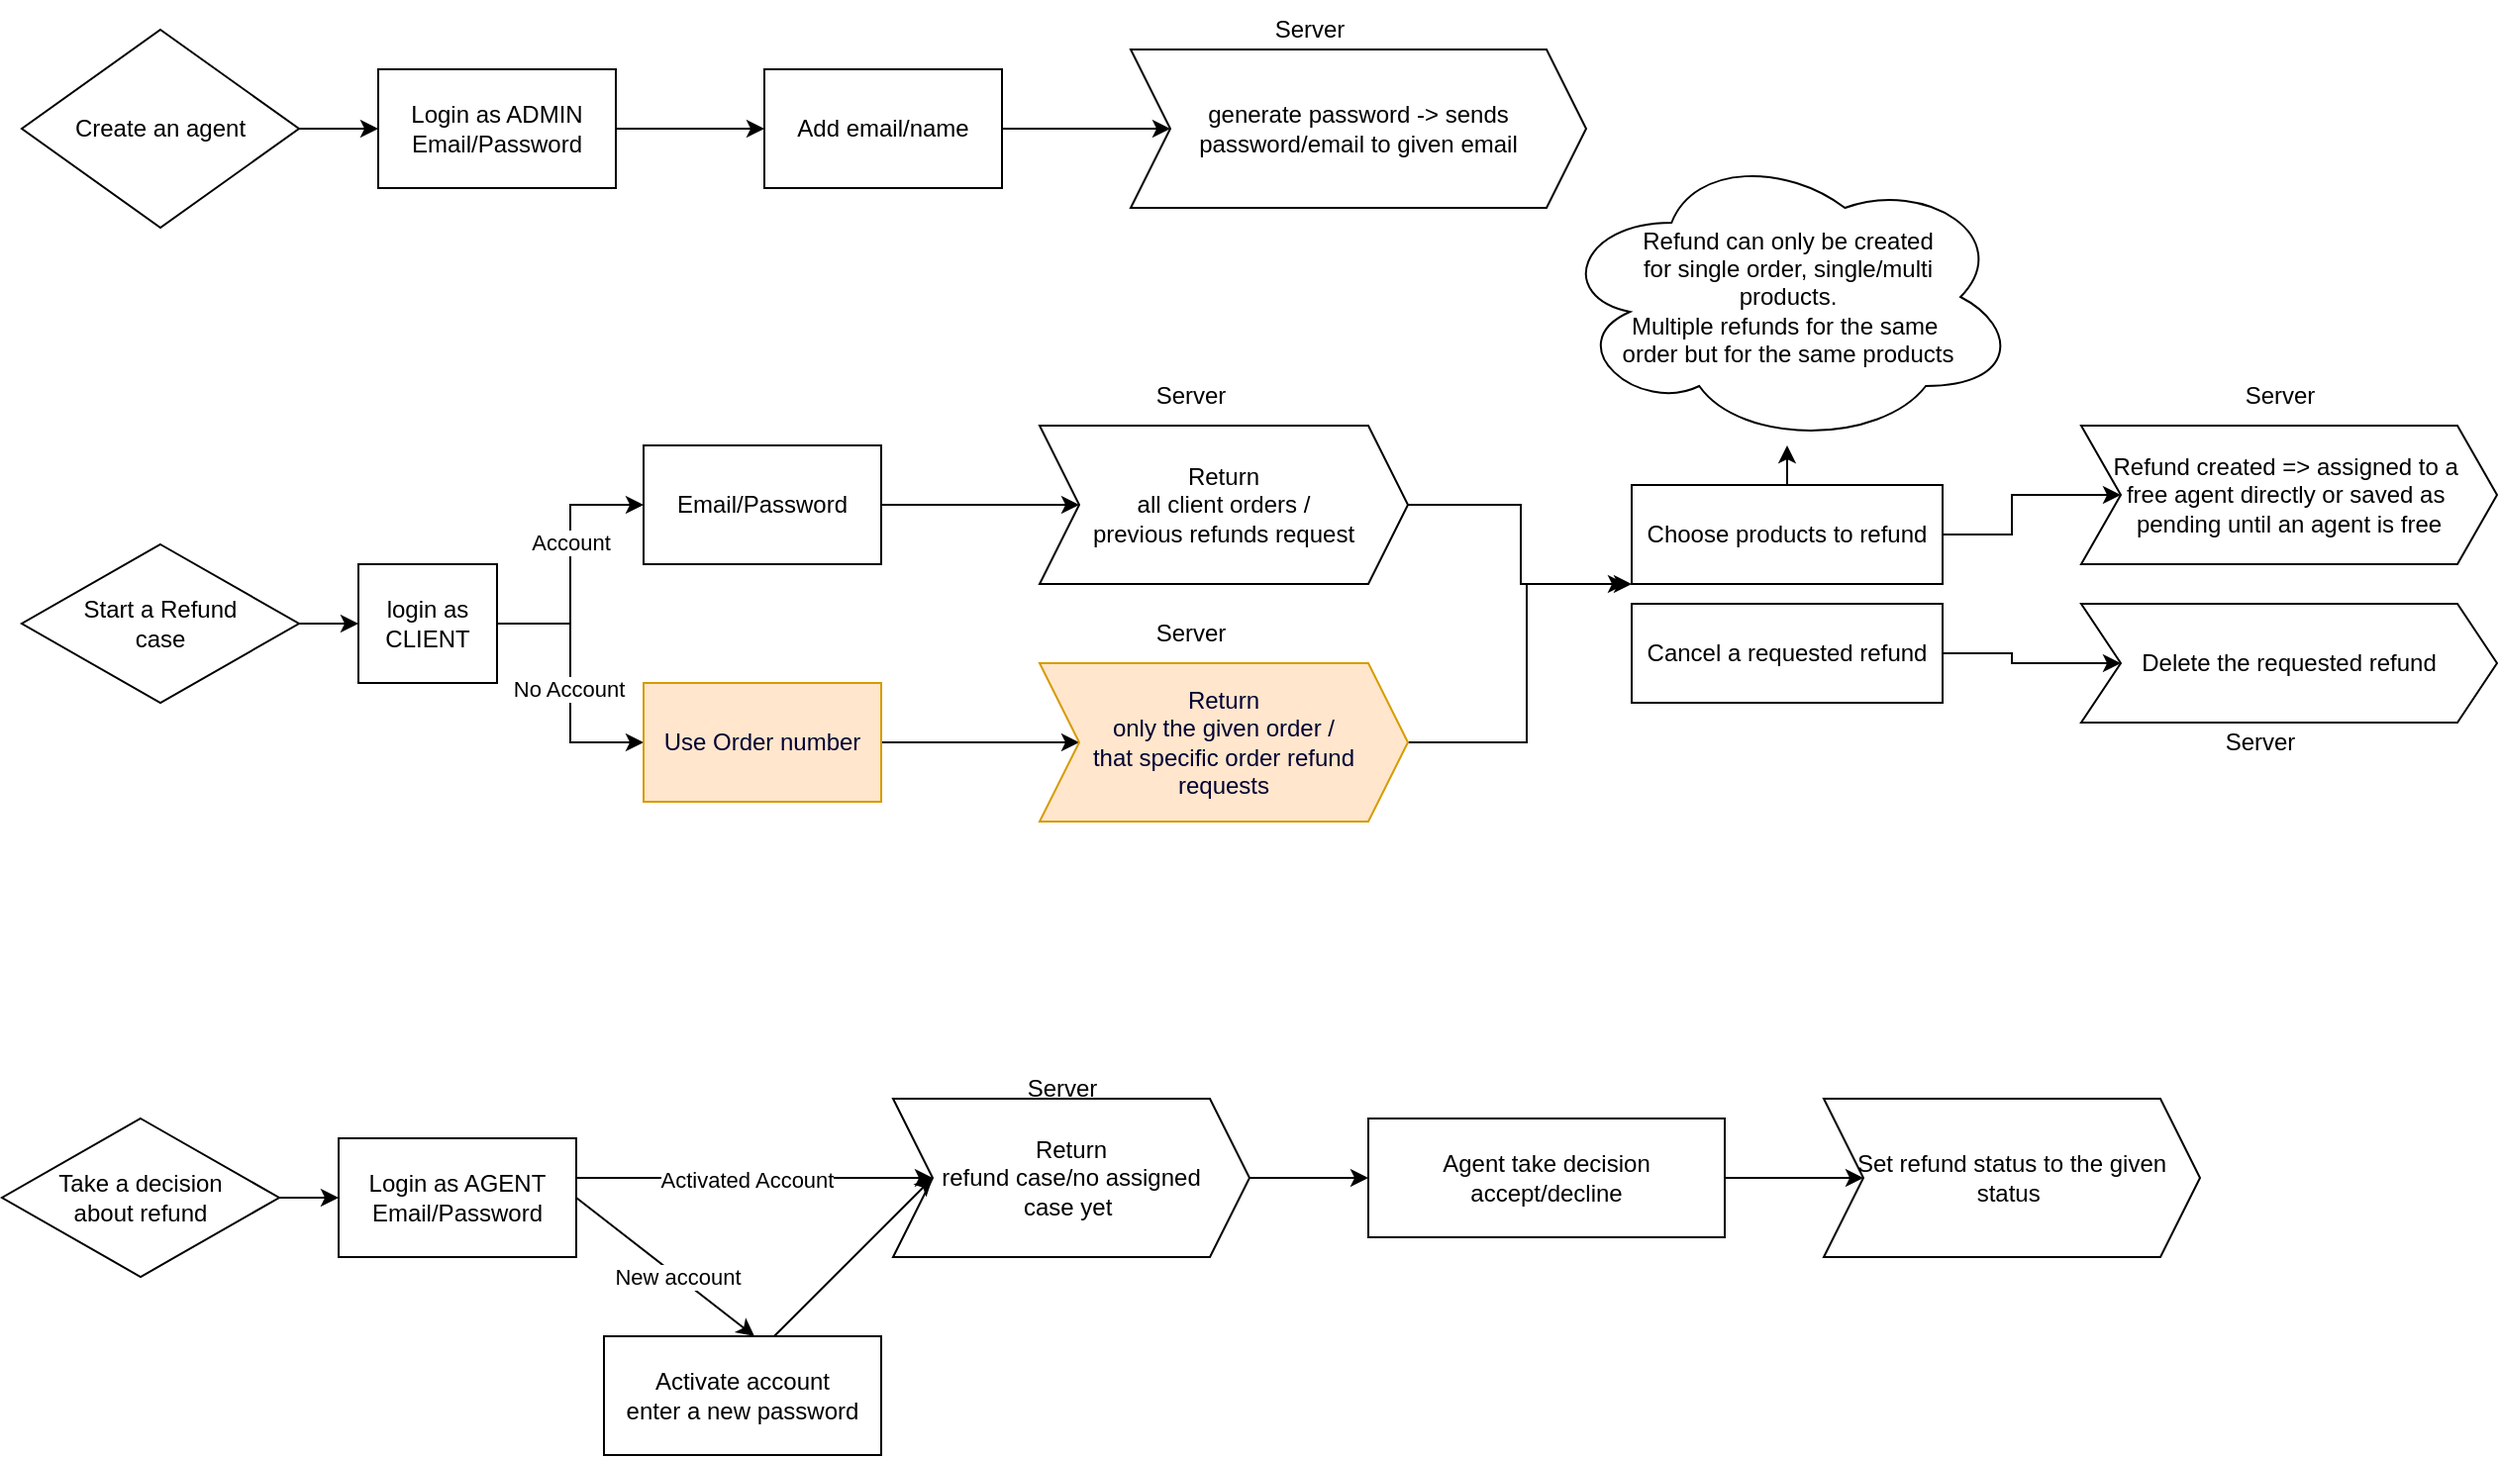 <mxfile>
    <diagram id="6Sit-7I4N6uwnD8bCyvo" name="Page-1">
        <mxGraphModel dx="426" dy="432" grid="1" gridSize="10" guides="1" tooltips="1" connect="1" arrows="1" fold="1" page="1" pageScale="1" pageWidth="827" pageHeight="1169" math="0" shadow="0">
            <root>
                <mxCell id="0"/>
                <mxCell id="1" parent="0"/>
                <mxCell id="mWjWmFwrWSOs6kgCQoUs-3" value="" style="edgeStyle=orthogonalEdgeStyle;rounded=0;orthogonalLoop=1;jettySize=auto;html=1;" parent="1" source="mWjWmFwrWSOs6kgCQoUs-1" target="mWjWmFwrWSOs6kgCQoUs-2" edge="1">
                    <mxGeometry relative="1" as="geometry"/>
                </mxCell>
                <mxCell id="mWjWmFwrWSOs6kgCQoUs-1" value="Create an agent" style="rhombus;whiteSpace=wrap;html=1;" parent="1" vertex="1">
                    <mxGeometry x="40" y="190" width="140" height="100" as="geometry"/>
                </mxCell>
                <mxCell id="mWjWmFwrWSOs6kgCQoUs-9" style="edgeStyle=orthogonalEdgeStyle;rounded=0;orthogonalLoop=1;jettySize=auto;html=1;" parent="1" source="mWjWmFwrWSOs6kgCQoUs-2" target="mWjWmFwrWSOs6kgCQoUs-7" edge="1">
                    <mxGeometry relative="1" as="geometry"/>
                </mxCell>
                <mxCell id="mWjWmFwrWSOs6kgCQoUs-2" value="Login as ADMIN&lt;br&gt;Email/Password" style="whiteSpace=wrap;html=1;" parent="1" vertex="1">
                    <mxGeometry x="220" y="210" width="120" height="60" as="geometry"/>
                </mxCell>
                <mxCell id="mWjWmFwrWSOs6kgCQoUs-11" value="" style="edgeStyle=orthogonalEdgeStyle;rounded=0;orthogonalLoop=1;jettySize=auto;html=1;" parent="1" source="mWjWmFwrWSOs6kgCQoUs-7" target="mWjWmFwrWSOs6kgCQoUs-10" edge="1">
                    <mxGeometry relative="1" as="geometry"/>
                </mxCell>
                <mxCell id="mWjWmFwrWSOs6kgCQoUs-7" value="Add email/name" style="rounded=0;whiteSpace=wrap;html=1;" parent="1" vertex="1">
                    <mxGeometry x="415" y="210" width="120" height="60" as="geometry"/>
                </mxCell>
                <mxCell id="mWjWmFwrWSOs6kgCQoUs-10" value="generate password -&amp;gt; sends password/email to given email" style="shape=step;perimeter=stepPerimeter;whiteSpace=wrap;html=1;fixedSize=1;rounded=0;" parent="1" vertex="1">
                    <mxGeometry x="600" y="200" width="230" height="80" as="geometry"/>
                </mxCell>
                <mxCell id="mWjWmFwrWSOs6kgCQoUs-15" value="" style="edgeStyle=orthogonalEdgeStyle;rounded=0;orthogonalLoop=1;jettySize=auto;html=1;" parent="1" source="mWjWmFwrWSOs6kgCQoUs-13" target="mWjWmFwrWSOs6kgCQoUs-14" edge="1">
                    <mxGeometry relative="1" as="geometry"/>
                </mxCell>
                <mxCell id="mWjWmFwrWSOs6kgCQoUs-13" value="Start a Refund&lt;br&gt;case" style="rhombus;whiteSpace=wrap;html=1;" parent="1" vertex="1">
                    <mxGeometry x="40" y="450" width="140" height="80" as="geometry"/>
                </mxCell>
                <mxCell id="mWjWmFwrWSOs6kgCQoUs-19" value="" style="edgeStyle=orthogonalEdgeStyle;rounded=0;orthogonalLoop=1;jettySize=auto;html=1;" parent="1" source="mWjWmFwrWSOs6kgCQoUs-14" target="mWjWmFwrWSOs6kgCQoUs-18" edge="1">
                    <mxGeometry relative="1" as="geometry"/>
                </mxCell>
                <mxCell id="mWjWmFwrWSOs6kgCQoUs-24" value="Account" style="edgeLabel;html=1;align=center;verticalAlign=middle;resizable=0;points=[];" parent="mWjWmFwrWSOs6kgCQoUs-19" vertex="1" connectable="0">
                    <mxGeometry x="0.165" relative="1" as="geometry">
                        <mxPoint as="offset"/>
                    </mxGeometry>
                </mxCell>
                <mxCell id="mWjWmFwrWSOs6kgCQoUs-23" value="" style="edgeStyle=orthogonalEdgeStyle;rounded=0;orthogonalLoop=1;jettySize=auto;html=1;" parent="1" source="mWjWmFwrWSOs6kgCQoUs-14" target="mWjWmFwrWSOs6kgCQoUs-22" edge="1">
                    <mxGeometry relative="1" as="geometry">
                        <Array as="points">
                            <mxPoint x="317" y="490"/>
                            <mxPoint x="317" y="550"/>
                        </Array>
                    </mxGeometry>
                </mxCell>
                <mxCell id="mWjWmFwrWSOs6kgCQoUs-25" value="No Account" style="edgeLabel;html=1;align=center;verticalAlign=middle;resizable=0;points=[];" parent="mWjWmFwrWSOs6kgCQoUs-23" vertex="1" connectable="0">
                    <mxGeometry x="0.046" y="-1" relative="1" as="geometry">
                        <mxPoint as="offset"/>
                    </mxGeometry>
                </mxCell>
                <mxCell id="mWjWmFwrWSOs6kgCQoUs-14" value="login as CLIENT" style="whiteSpace=wrap;html=1;" parent="1" vertex="1">
                    <mxGeometry x="210" y="460" width="70" height="60" as="geometry"/>
                </mxCell>
                <mxCell id="mWjWmFwrWSOs6kgCQoUs-27" value="" style="edgeStyle=orthogonalEdgeStyle;rounded=0;orthogonalLoop=1;jettySize=auto;html=1;" parent="1" source="mWjWmFwrWSOs6kgCQoUs-18" target="mWjWmFwrWSOs6kgCQoUs-26" edge="1">
                    <mxGeometry relative="1" as="geometry"/>
                </mxCell>
                <mxCell id="mWjWmFwrWSOs6kgCQoUs-18" value="Email/Password" style="whiteSpace=wrap;html=1;" parent="1" vertex="1">
                    <mxGeometry x="354" y="400" width="120" height="60" as="geometry"/>
                </mxCell>
                <mxCell id="mWjWmFwrWSOs6kgCQoUs-31" value="" style="edgeStyle=orthogonalEdgeStyle;rounded=0;orthogonalLoop=1;jettySize=auto;html=1;" parent="1" source="mWjWmFwrWSOs6kgCQoUs-22" target="mWjWmFwrWSOs6kgCQoUs-30" edge="1">
                    <mxGeometry relative="1" as="geometry"/>
                </mxCell>
                <mxCell id="mWjWmFwrWSOs6kgCQoUs-22" value="Use Order number" style="whiteSpace=wrap;html=1;fillColor=#ffe6cc;strokeColor=#d79b00;fontColor=#000033;" parent="1" vertex="1">
                    <mxGeometry x="354" y="520" width="120" height="60" as="geometry"/>
                </mxCell>
                <mxCell id="mWjWmFwrWSOs6kgCQoUs-35" value="" style="edgeStyle=orthogonalEdgeStyle;rounded=0;orthogonalLoop=1;jettySize=auto;html=1;" parent="1" source="mWjWmFwrWSOs6kgCQoUs-26" target="mWjWmFwrWSOs6kgCQoUs-34" edge="1">
                    <mxGeometry relative="1" as="geometry">
                        <Array as="points">
                            <mxPoint x="797" y="430"/>
                            <mxPoint x="797" y="470"/>
                        </Array>
                    </mxGeometry>
                </mxCell>
                <mxCell id="mWjWmFwrWSOs6kgCQoUs-26" value="Return &lt;br&gt;all client orders /&lt;br&gt;previous refunds request&lt;br&gt;" style="shape=step;perimeter=stepPerimeter;whiteSpace=wrap;html=1;fixedSize=1;" parent="1" vertex="1">
                    <mxGeometry x="554" y="390" width="186" height="80" as="geometry"/>
                </mxCell>
                <mxCell id="mWjWmFwrWSOs6kgCQoUs-28" value="Server" style="text;html=1;align=center;verticalAlign=middle;resizable=0;points=[];autosize=1;strokeColor=none;fillColor=none;" parent="1" vertex="1">
                    <mxGeometry x="660" y="175" width="60" height="30" as="geometry"/>
                </mxCell>
                <mxCell id="mWjWmFwrWSOs6kgCQoUs-29" value="Server" style="text;html=1;align=center;verticalAlign=middle;resizable=0;points=[];autosize=1;strokeColor=none;fillColor=none;" parent="1" vertex="1">
                    <mxGeometry x="600" y="360" width="60" height="30" as="geometry"/>
                </mxCell>
                <mxCell id="mWjWmFwrWSOs6kgCQoUs-37" value="" style="edgeStyle=orthogonalEdgeStyle;rounded=0;orthogonalLoop=1;jettySize=auto;html=1;" parent="1" source="mWjWmFwrWSOs6kgCQoUs-30" edge="1">
                    <mxGeometry relative="1" as="geometry">
                        <mxPoint x="850" y="470" as="targetPoint"/>
                        <Array as="points">
                            <mxPoint x="800" y="550"/>
                            <mxPoint x="800" y="470"/>
                            <mxPoint x="850" y="470"/>
                        </Array>
                    </mxGeometry>
                </mxCell>
                <mxCell id="mWjWmFwrWSOs6kgCQoUs-30" value="Return &lt;br&gt;only the given order /&lt;br&gt;that specific order refund &lt;br&gt;requests" style="shape=step;perimeter=stepPerimeter;whiteSpace=wrap;html=1;fixedSize=1;fillColor=#ffe6cc;strokeColor=#d79b00;fontColor=#000033;" parent="1" vertex="1">
                    <mxGeometry x="554" y="510" width="186" height="80" as="geometry"/>
                </mxCell>
                <mxCell id="mWjWmFwrWSOs6kgCQoUs-32" value="Server" style="text;html=1;align=center;verticalAlign=middle;resizable=0;points=[];autosize=1;strokeColor=none;fillColor=none;" parent="1" vertex="1">
                    <mxGeometry x="600" y="480" width="60" height="30" as="geometry"/>
                </mxCell>
                <mxCell id="mWjWmFwrWSOs6kgCQoUs-42" value="" style="edgeStyle=orthogonalEdgeStyle;rounded=0;orthogonalLoop=1;jettySize=auto;html=1;" parent="1" source="mWjWmFwrWSOs6kgCQoUs-34" target="mWjWmFwrWSOs6kgCQoUs-41" edge="1">
                    <mxGeometry relative="1" as="geometry"/>
                </mxCell>
                <mxCell id="mWjWmFwrWSOs6kgCQoUs-44" value="" style="edgeStyle=orthogonalEdgeStyle;rounded=0;orthogonalLoop=1;jettySize=auto;html=1;" parent="1" source="mWjWmFwrWSOs6kgCQoUs-34" target="mWjWmFwrWSOs6kgCQoUs-43" edge="1">
                    <mxGeometry relative="1" as="geometry"/>
                </mxCell>
                <mxCell id="mWjWmFwrWSOs6kgCQoUs-34" value="Choose products to refund&lt;br&gt;" style="whiteSpace=wrap;html=1;" parent="1" vertex="1">
                    <mxGeometry x="853" y="420" width="157" height="50" as="geometry"/>
                </mxCell>
                <mxCell id="mWjWmFwrWSOs6kgCQoUs-41" value="Refund can only be created &lt;br&gt;for single order, single/multi &lt;br&gt;products.&lt;br&gt;Multiple refunds for the same&amp;nbsp;&lt;br&gt;order but for the same products" style="ellipse;shape=cloud;whiteSpace=wrap;html=1;" parent="1" vertex="1">
                    <mxGeometry x="814.75" y="250" width="233.5" height="150" as="geometry"/>
                </mxCell>
                <mxCell id="mWjWmFwrWSOs6kgCQoUs-43" value="Refund created =&amp;gt; assigned to a&amp;nbsp;&lt;br&gt;free agent directly or saved as&amp;nbsp;&lt;br&gt;pending until an agent is free" style="shape=step;perimeter=stepPerimeter;whiteSpace=wrap;html=1;fixedSize=1;" parent="1" vertex="1">
                    <mxGeometry x="1080" y="390" width="210" height="70" as="geometry"/>
                </mxCell>
                <mxCell id="mWjWmFwrWSOs6kgCQoUs-68" value="" style="edgeStyle=orthogonalEdgeStyle;rounded=0;orthogonalLoop=1;jettySize=auto;html=1;" parent="1" source="mWjWmFwrWSOs6kgCQoUs-47" target="mWjWmFwrWSOs6kgCQoUs-67" edge="1">
                    <mxGeometry relative="1" as="geometry"/>
                </mxCell>
                <mxCell id="mWjWmFwrWSOs6kgCQoUs-47" value="Take a decision&lt;br&gt;about refund" style="rhombus;whiteSpace=wrap;html=1;" parent="1" vertex="1">
                    <mxGeometry x="30" y="740" width="140" height="80" as="geometry"/>
                </mxCell>
                <mxCell id="mWjWmFwrWSOs6kgCQoUs-48" value="Activate account&lt;br&gt;enter a new password" style="whiteSpace=wrap;html=1;" parent="1" vertex="1">
                    <mxGeometry x="334" y="850" width="140" height="60" as="geometry"/>
                </mxCell>
                <mxCell id="mWjWmFwrWSOs6kgCQoUs-53" value="" style="edgeStyle=orthogonalEdgeStyle;rounded=0;orthogonalLoop=1;jettySize=auto;html=1;" parent="1" source="mWjWmFwrWSOs6kgCQoUs-50" target="mWjWmFwrWSOs6kgCQoUs-52" edge="1">
                    <mxGeometry relative="1" as="geometry"/>
                </mxCell>
                <mxCell id="mWjWmFwrWSOs6kgCQoUs-50" value="Return &lt;br&gt;refund case/no assigned &lt;br&gt;case yet&amp;nbsp;" style="shape=step;perimeter=stepPerimeter;whiteSpace=wrap;html=1;fixedSize=1;" parent="1" vertex="1">
                    <mxGeometry x="480" y="730" width="180" height="80" as="geometry"/>
                </mxCell>
                <mxCell id="mWjWmFwrWSOs6kgCQoUs-78" value="" style="edgeStyle=orthogonalEdgeStyle;rounded=0;orthogonalLoop=1;jettySize=auto;html=1;" parent="1" source="mWjWmFwrWSOs6kgCQoUs-52" target="mWjWmFwrWSOs6kgCQoUs-77" edge="1">
                    <mxGeometry relative="1" as="geometry"/>
                </mxCell>
                <mxCell id="mWjWmFwrWSOs6kgCQoUs-52" value="Agent take decision&lt;br&gt;accept/decline" style="whiteSpace=wrap;html=1;" parent="1" vertex="1">
                    <mxGeometry x="720" y="740" width="180" height="60" as="geometry"/>
                </mxCell>
                <mxCell id="mWjWmFwrWSOs6kgCQoUs-54" style="edgeStyle=orthogonalEdgeStyle;rounded=0;orthogonalLoop=1;jettySize=auto;html=1;exitX=0.5;exitY=1;exitDx=0;exitDy=0;" parent="1" source="mWjWmFwrWSOs6kgCQoUs-34" target="mWjWmFwrWSOs6kgCQoUs-34" edge="1">
                    <mxGeometry relative="1" as="geometry"/>
                </mxCell>
                <mxCell id="mWjWmFwrWSOs6kgCQoUs-62" value="" style="edgeStyle=orthogonalEdgeStyle;rounded=0;orthogonalLoop=1;jettySize=auto;html=1;" parent="1" source="mWjWmFwrWSOs6kgCQoUs-55" target="mWjWmFwrWSOs6kgCQoUs-61" edge="1">
                    <mxGeometry relative="1" as="geometry"/>
                </mxCell>
                <mxCell id="mWjWmFwrWSOs6kgCQoUs-55" value="Cancel a requested refund" style="whiteSpace=wrap;html=1;" parent="1" vertex="1">
                    <mxGeometry x="853" y="480" width="157" height="50" as="geometry"/>
                </mxCell>
                <mxCell id="mWjWmFwrWSOs6kgCQoUs-61" value="Delete the requested refund" style="shape=step;perimeter=stepPerimeter;whiteSpace=wrap;html=1;fixedSize=1;" parent="1" vertex="1">
                    <mxGeometry x="1080" y="480" width="210" height="60" as="geometry"/>
                </mxCell>
                <mxCell id="mWjWmFwrWSOs6kgCQoUs-63" value="Server" style="text;html=1;align=center;verticalAlign=middle;resizable=0;points=[];autosize=1;strokeColor=none;fillColor=none;" parent="1" vertex="1">
                    <mxGeometry x="1150" y="360" width="60" height="30" as="geometry"/>
                </mxCell>
                <mxCell id="mWjWmFwrWSOs6kgCQoUs-64" value="Server" style="text;html=1;align=center;verticalAlign=middle;resizable=0;points=[];autosize=1;strokeColor=none;fillColor=none;" parent="1" vertex="1">
                    <mxGeometry x="1140" y="535" width="60" height="30" as="geometry"/>
                </mxCell>
                <mxCell id="mWjWmFwrWSOs6kgCQoUs-66" value="Server" style="text;html=1;align=center;verticalAlign=middle;resizable=0;points=[];autosize=1;strokeColor=none;fillColor=none;" parent="1" vertex="1">
                    <mxGeometry x="535" y="710" width="60" height="30" as="geometry"/>
                </mxCell>
                <mxCell id="mWjWmFwrWSOs6kgCQoUs-67" value="Login as AGENT&lt;br&gt;Email/Password" style="whiteSpace=wrap;html=1;" parent="1" vertex="1">
                    <mxGeometry x="200" y="750" width="120" height="60" as="geometry"/>
                </mxCell>
                <mxCell id="mWjWmFwrWSOs6kgCQoUs-72" value="" style="endArrow=classic;html=1;rounded=0;entryX=0;entryY=0.5;entryDx=0;entryDy=0;" parent="1" target="mWjWmFwrWSOs6kgCQoUs-50" edge="1">
                    <mxGeometry width="50" height="50" relative="1" as="geometry">
                        <mxPoint x="320" y="770" as="sourcePoint"/>
                        <mxPoint x="470" y="770" as="targetPoint"/>
                        <Array as="points">
                            <mxPoint x="400" y="770"/>
                        </Array>
                    </mxGeometry>
                </mxCell>
                <mxCell id="mWjWmFwrWSOs6kgCQoUs-73" value="Activated Account" style="edgeLabel;html=1;align=center;verticalAlign=middle;resizable=0;points=[];" parent="mWjWmFwrWSOs6kgCQoUs-72" vertex="1" connectable="0">
                    <mxGeometry x="-0.042" y="-1" relative="1" as="geometry">
                        <mxPoint as="offset"/>
                    </mxGeometry>
                </mxCell>
                <mxCell id="mWjWmFwrWSOs6kgCQoUs-74" value="" style="endArrow=classic;html=1;rounded=0;entryX=0.543;entryY=0;entryDx=0;entryDy=0;entryPerimeter=0;exitX=1;exitY=0.5;exitDx=0;exitDy=0;" parent="1" source="mWjWmFwrWSOs6kgCQoUs-67" target="mWjWmFwrWSOs6kgCQoUs-48" edge="1">
                    <mxGeometry width="50" height="50" relative="1" as="geometry">
                        <mxPoint x="380" y="790" as="sourcePoint"/>
                        <mxPoint x="430" y="740" as="targetPoint"/>
                    </mxGeometry>
                </mxCell>
                <mxCell id="mWjWmFwrWSOs6kgCQoUs-75" value="New account" style="edgeLabel;html=1;align=center;verticalAlign=middle;resizable=0;points=[];" parent="mWjWmFwrWSOs6kgCQoUs-74" vertex="1" connectable="0">
                    <mxGeometry x="0.552" y="1" relative="1" as="geometry">
                        <mxPoint x="-20" y="-14" as="offset"/>
                    </mxGeometry>
                </mxCell>
                <mxCell id="mWjWmFwrWSOs6kgCQoUs-76" value="" style="endArrow=classic;html=1;rounded=0;exitX=0.614;exitY=0;exitDx=0;exitDy=0;exitPerimeter=0;entryX=0;entryY=0.5;entryDx=0;entryDy=0;" parent="1" source="mWjWmFwrWSOs6kgCQoUs-48" target="mWjWmFwrWSOs6kgCQoUs-50" edge="1">
                    <mxGeometry width="50" height="50" relative="1" as="geometry">
                        <mxPoint x="424" y="840" as="sourcePoint"/>
                        <mxPoint x="500" y="780" as="targetPoint"/>
                    </mxGeometry>
                </mxCell>
                <mxCell id="mWjWmFwrWSOs6kgCQoUs-77" value="Set refund status to the given&lt;br&gt;status&amp;nbsp;" style="shape=step;perimeter=stepPerimeter;whiteSpace=wrap;html=1;fixedSize=1;" parent="1" vertex="1">
                    <mxGeometry x="950" y="730" width="190" height="80" as="geometry"/>
                </mxCell>
            </root>
        </mxGraphModel>
    </diagram>
</mxfile>